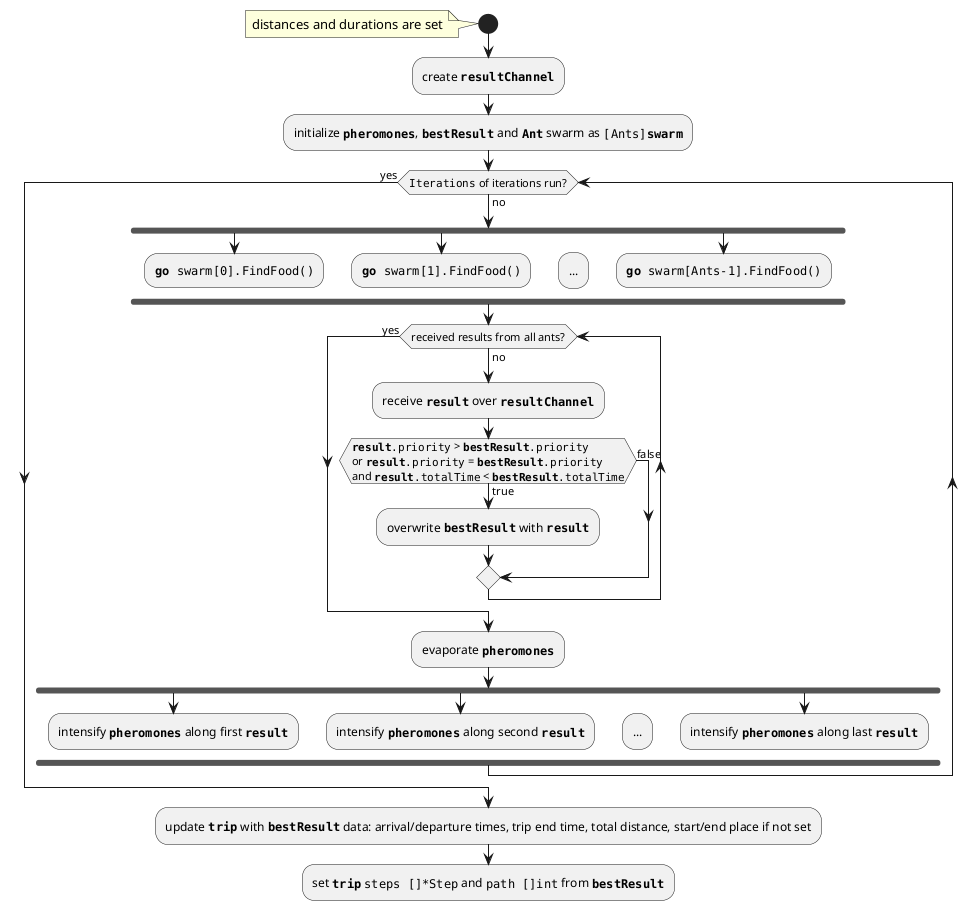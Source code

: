 @startuml

start

note: distances and durations are set

:create ""**resultChannel**"";

:initialize ""**pheromones**"", ""**bestResult**"" and ""**Ant**"" swarm as ""[Ants]**swarm**"";

while (""Iterations"" of iterations run?) is (no)
    fork
        :""**go** swarm[0].FindFood()"";
        detach
    fork again
        :""**go** swarm[1].FindFood()"";
        detach
    fork again
        -[hidden]->
        :...;
        detach
    fork again
        :""**go** swarm[Ants-1].FindFood()"";
        detach
    end fork

    while (received results from all ants?) is (no)
        :receive ""**result**"" over ""**resultChannel**"";

        if (""**result**.priority"" > ""**bestResult**.priority""
or ""**result**.priority"" = ""**bestResult**.priority""
and ""**result**.totalTime"" < ""**bestResult**.totalTime"") then (true)
            :overwrite ""**bestResult**"" with ""**result**"";
        else (false)
        endif
    endwhile (yes)
    :evaporate ""**pheromones**"";
    fork
        :intensify ""**pheromones**"" along first ""**result**"";
        detach
    fork again
        :intensify ""**pheromones**"" along second ""**result**"";
        detach
    fork again
        -[hidden]->
        :...;
        detach
    fork again
        :intensify ""**pheromones**"" along last ""**result**"";
        detach
    end fork
endwhile (yes)

:update ""**trip**"" with ""**bestResult**"" data: arrival/departure times, trip end time, total distance, start/end place if not set;

:set ""**trip**"" ""steps []*Step"" and ""path []int"" from ""**bestResult**"";

@enduml